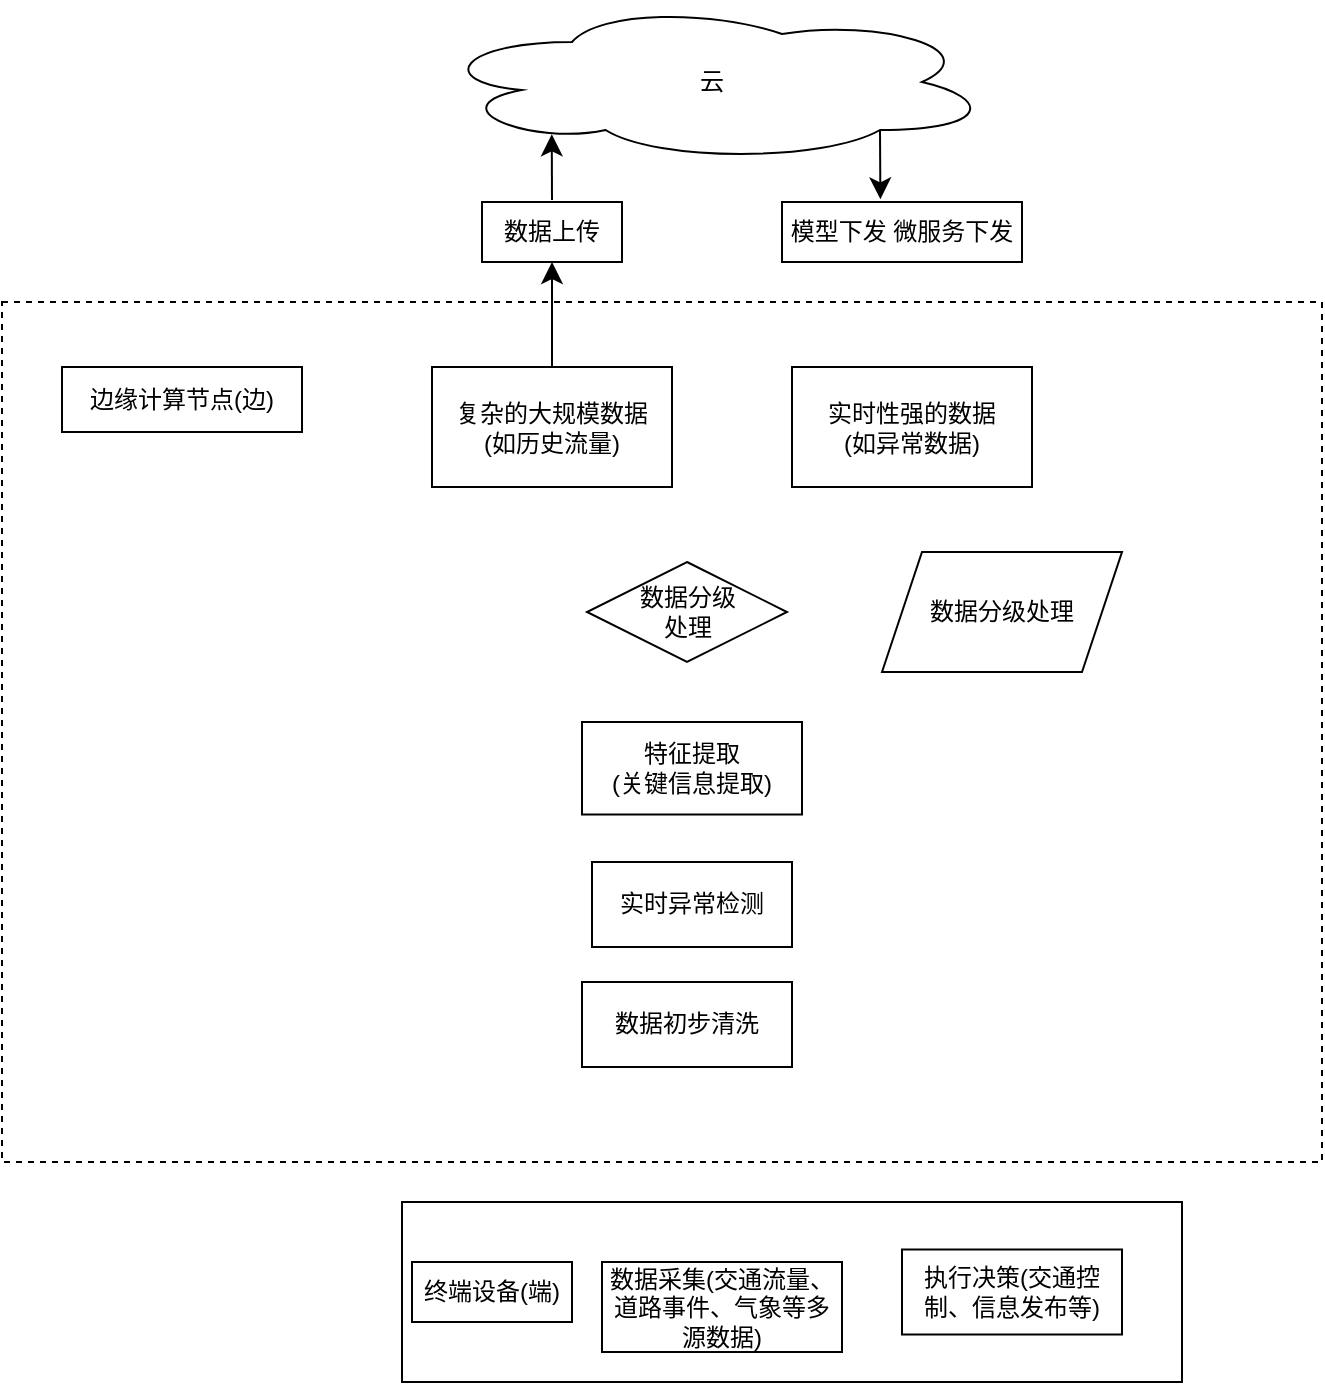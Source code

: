 <mxfile version="27.1.3">
  <diagram name="第 1 页" id="EY85wSadaTl8VjO8HmhX">
    <mxGraphModel dx="1750" dy="1147" grid="1" gridSize="10" guides="1" tooltips="1" connect="1" arrows="1" fold="1" page="1" pageScale="1" pageWidth="1169" pageHeight="827" math="0" shadow="0">
      <root>
        <mxCell id="0" />
        <mxCell id="1" parent="0" />
        <mxCell id="-F82yL7qYHOa4hSba8EC-1" value="云" style="ellipse;shape=cloud;whiteSpace=wrap;html=1;" vertex="1" parent="1">
          <mxGeometry x="205" y="-80" width="280" height="80" as="geometry" />
        </mxCell>
        <mxCell id="-F82yL7qYHOa4hSba8EC-2" value="" style="rounded=0;whiteSpace=wrap;html=1;dashed=1;fillColor=none;" vertex="1" parent="1">
          <mxGeometry x="-10" y="70" width="660" height="430" as="geometry" />
        </mxCell>
        <mxCell id="-F82yL7qYHOa4hSba8EC-3" value="边缘计算节点(边)" style="rounded=0;whiteSpace=wrap;html=1;" vertex="1" parent="1">
          <mxGeometry x="20" y="102.5" width="120" height="32.5" as="geometry" />
        </mxCell>
        <mxCell id="-F82yL7qYHOa4hSba8EC-23" value="" style="edgeStyle=none;curved=1;rounded=0;orthogonalLoop=1;jettySize=auto;html=1;fontSize=12;startSize=8;endSize=8;entryX=0.213;entryY=0.827;entryDx=0;entryDy=0;entryPerimeter=0;" edge="1" parent="1">
          <mxGeometry relative="1" as="geometry">
            <mxPoint x="265" y="19" as="sourcePoint" />
            <mxPoint x="264.88" y="-13.84" as="targetPoint" />
          </mxGeometry>
        </mxCell>
        <mxCell id="-F82yL7qYHOa4hSba8EC-8" value="数据上传" style="rounded=0;whiteSpace=wrap;html=1;" vertex="1" parent="1">
          <mxGeometry x="230" y="20" width="70" height="30" as="geometry" />
        </mxCell>
        <mxCell id="-F82yL7qYHOa4hSba8EC-10" value="模型下发 微服务下发" style="whiteSpace=wrap;html=1;" vertex="1" parent="1">
          <mxGeometry x="380" y="20" width="120" height="30" as="geometry" />
        </mxCell>
        <mxCell id="-F82yL7qYHOa4hSba8EC-11" value="" style="rounded=0;whiteSpace=wrap;html=1;fillColor=none;" vertex="1" parent="1">
          <mxGeometry x="190" y="520" width="390" height="90" as="geometry" />
        </mxCell>
        <mxCell id="-F82yL7qYHOa4hSba8EC-12" value="终端设备(端)" style="rounded=0;whiteSpace=wrap;html=1;" vertex="1" parent="1">
          <mxGeometry x="195" y="550" width="80" height="30" as="geometry" />
        </mxCell>
        <mxCell id="-F82yL7qYHOa4hSba8EC-13" value="数据采集(交通流量、道路事件、气象等多源数据)" style="rounded=0;whiteSpace=wrap;html=1;" vertex="1" parent="1">
          <mxGeometry x="290" y="550" width="120" height="45" as="geometry" />
        </mxCell>
        <mxCell id="-F82yL7qYHOa4hSba8EC-14" value="执行决策(交通控制、信息发布等)" style="rounded=0;whiteSpace=wrap;html=1;" vertex="1" parent="1">
          <mxGeometry x="440" y="543.75" width="110" height="42.5" as="geometry" />
        </mxCell>
        <mxCell id="-F82yL7qYHOa4hSba8EC-15" value="数据初步清洗" style="rounded=0;whiteSpace=wrap;html=1;" vertex="1" parent="1">
          <mxGeometry x="280" y="410" width="105" height="42.5" as="geometry" />
        </mxCell>
        <mxCell id="-F82yL7qYHOa4hSba8EC-16" value="实时异常检测" style="rounded=0;whiteSpace=wrap;html=1;" vertex="1" parent="1">
          <mxGeometry x="285" y="350" width="100" height="42.5" as="geometry" />
        </mxCell>
        <mxCell id="-F82yL7qYHOa4hSba8EC-17" value="特征提取&lt;div&gt;(关键信息提取)&lt;/div&gt;" style="rounded=0;whiteSpace=wrap;html=1;" vertex="1" parent="1">
          <mxGeometry x="280" y="280" width="110" height="46.25" as="geometry" />
        </mxCell>
        <mxCell id="-F82yL7qYHOa4hSba8EC-18" value="数据分级&lt;div&gt;处理&lt;/div&gt;" style="rhombus;whiteSpace=wrap;html=1;" vertex="1" parent="1">
          <mxGeometry x="282.5" y="200" width="100" height="50" as="geometry" />
        </mxCell>
        <mxCell id="-F82yL7qYHOa4hSba8EC-20" value="实时性强的数据&lt;div&gt;(如异常数据)&lt;/div&gt;" style="rounded=0;whiteSpace=wrap;html=1;" vertex="1" parent="1">
          <mxGeometry x="385" y="102.5" width="120" height="60" as="geometry" />
        </mxCell>
        <mxCell id="-F82yL7qYHOa4hSba8EC-22" value="" style="edgeStyle=none;curved=1;rounded=0;orthogonalLoop=1;jettySize=auto;html=1;fontSize=12;startSize=8;endSize=8;" edge="1" parent="1" source="-F82yL7qYHOa4hSba8EC-21" target="-F82yL7qYHOa4hSba8EC-8">
          <mxGeometry relative="1" as="geometry" />
        </mxCell>
        <mxCell id="-F82yL7qYHOa4hSba8EC-21" value="复杂的大规模数据&lt;div&gt;(如历史流量)&lt;/div&gt;" style="rounded=0;whiteSpace=wrap;html=1;" vertex="1" parent="1">
          <mxGeometry x="205" y="102.5" width="120" height="60" as="geometry" />
        </mxCell>
        <mxCell id="-F82yL7qYHOa4hSba8EC-24" value="" style="endArrow=classic;html=1;rounded=0;fontSize=12;startSize=8;endSize=8;curved=1;exitX=0.8;exitY=0.8;exitDx=0;exitDy=0;exitPerimeter=0;entryX=0.41;entryY=-0.045;entryDx=0;entryDy=0;entryPerimeter=0;" edge="1" parent="1" source="-F82yL7qYHOa4hSba8EC-1" target="-F82yL7qYHOa4hSba8EC-10">
          <mxGeometry width="50" height="50" relative="1" as="geometry">
            <mxPoint x="360" y="80" as="sourcePoint" />
            <mxPoint x="410" y="30" as="targetPoint" />
          </mxGeometry>
        </mxCell>
        <mxCell id="-F82yL7qYHOa4hSba8EC-27" value="数据分级处理" style="shape=parallelogram;perimeter=parallelogramPerimeter;whiteSpace=wrap;html=1;fixedSize=1;" vertex="1" parent="1">
          <mxGeometry x="430" y="195" width="120" height="60" as="geometry" />
        </mxCell>
      </root>
    </mxGraphModel>
  </diagram>
</mxfile>
